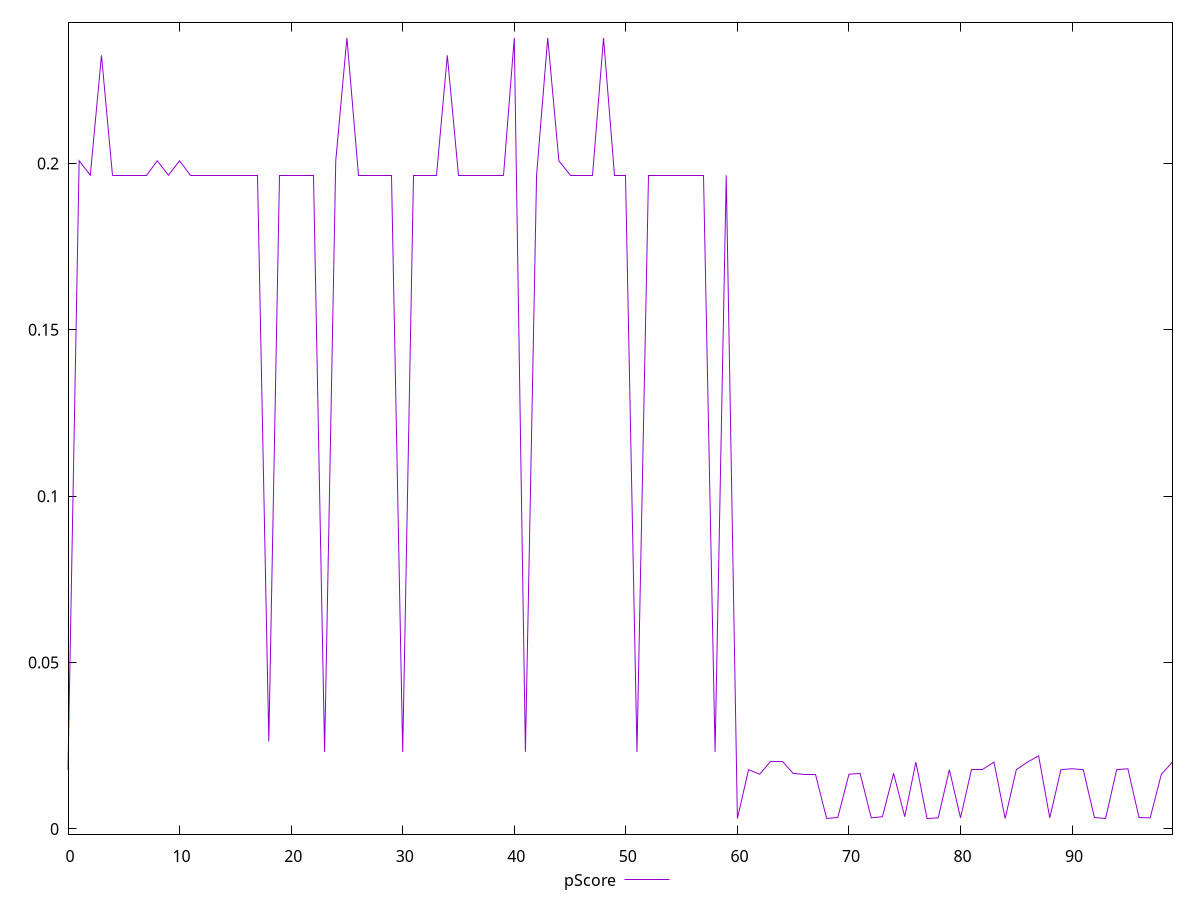 reset

$pScore <<EOF
0 0.01779099174547588
1 0.20080382120146933
2 0.19645555020220185
3 0.2324919951492026
4 0.19645555020220185
5 0.19645555020220185
6 0.19645555020220185
7 0.19645555020220185
8 0.20080382120146933
9 0.19645555020220185
10 0.20080382120146933
11 0.19645555020220185
12 0.19645555020220185
13 0.19645555020220185
14 0.19645555020220185
15 0.19645555020220185
16 0.19645555020220185
17 0.19645555020220185
18 0.026255918128751277
19 0.19645555020220185
20 0.19645555020220185
21 0.19645555020220185
22 0.19645555020220185
23 0.02312840756848794
24 0.20080382120146933
25 0.2377319269603771
26 0.19645555020220185
27 0.19645555020220185
28 0.19645555020220185
29 0.19645555020220185
30 0.02312840756848794
31 0.19645555020220185
32 0.19645555020220185
33 0.19645555020220185
34 0.2324919951492026
35 0.19645555020220185
36 0.19645555020220185
37 0.19645555020220185
38 0.19645555020220185
39 0.19645555020220185
40 0.2377319269603771
41 0.02316416769422902
42 0.19645555020220185
43 0.2377319269603771
44 0.20080382120146933
45 0.19645555020220185
46 0.19645555020220185
47 0.19645555020220185
48 0.2377319269603771
49 0.19645555020220185
50 0.19645555020220185
51 0.02312840756848794
52 0.19645555020220185
53 0.19645555020220185
54 0.19645555020220185
55 0.19645555020220185
56 0.19645555020220185
57 0.19645555020220185
58 0.02312840756848794
59 0.19645555020220185
60 0.003113146976724157
61 0.01779099174547588
62 0.016420846558215463
63 0.020393629455412676
64 0.020393629455412676
65 0.016677368659294423
66 0.016420846558215463
67 0.016420846558215463
68 0.003113146976724157
69 0.0034250563607062245
70 0.016420846558215463
71 0.016677368659294423
72 0.0033170872863506617
73 0.0036524716455696993
74 0.016677368659294423
75 0.0036524716455696993
76 0.020070847475741893
77 0.003113146976724157
78 0.0033170872863506617
79 0.01779099174547588
80 0.0033170872863506617
81 0.01779099174547588
82 0.01779099174547588
83 0.020070847475741893
84 0.003113146976724157
85 0.01779099174547588
86 0.020070847475741893
87 0.021945980347350513
88 0.0033170872863506617
89 0.01779099174547588
90 0.018072155261745937
91 0.01779099174547588
92 0.0034250563607062245
93 0.003113146976724157
94 0.01779099174547588
95 0.018072155261745937
96 0.0034250563607062245
97 0.0033170872863506617
98 0.016420846558215463
99 0.020070847475741893
EOF

set key outside below
set xrange [0:99]
set yrange [-0.001579228622948902:0.24242430256005015]
set trange [-0.001579228622948902:0.24242430256005015]
set terminal svg size 640, 500 enhanced background rgb 'white'
set output "report_00018_2021-02-10T15-25-16.877Z/cumulative-layout-shift/samples/pages+cached+noadtech+nomedia/pScore/values.svg"

plot $pScore title "pScore" with line

reset
